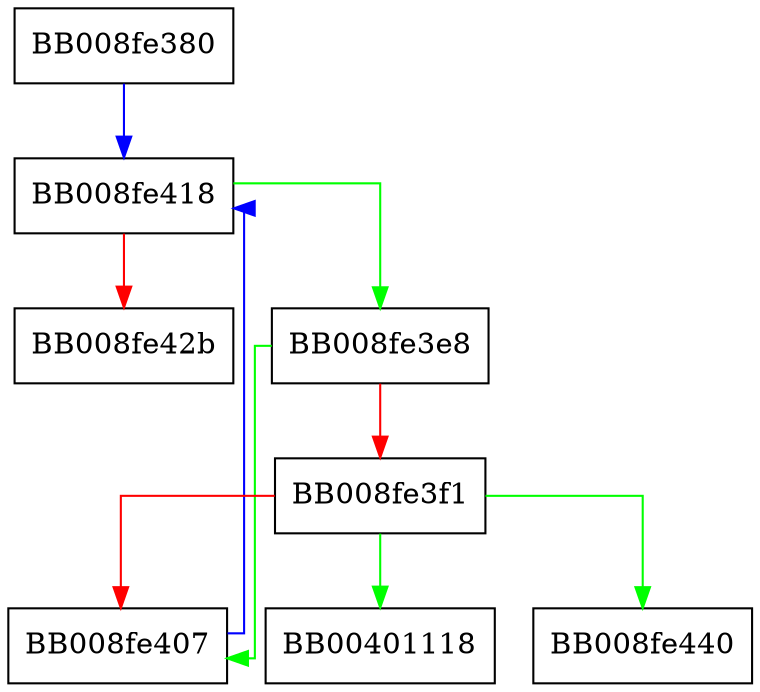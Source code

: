 digraph find_module_idx {
  node [shape="box"];
  graph [splines=ortho];
  BB008fe380 -> BB008fe418 [color="blue"];
  BB008fe3e8 -> BB008fe407 [color="green"];
  BB008fe3e8 -> BB008fe3f1 [color="red"];
  BB008fe3f1 -> BB00401118 [color="green"];
  BB008fe3f1 -> BB008fe440 [color="green"];
  BB008fe3f1 -> BB008fe407 [color="red"];
  BB008fe407 -> BB008fe418 [color="blue"];
  BB008fe418 -> BB008fe3e8 [color="green"];
  BB008fe418 -> BB008fe42b [color="red"];
}